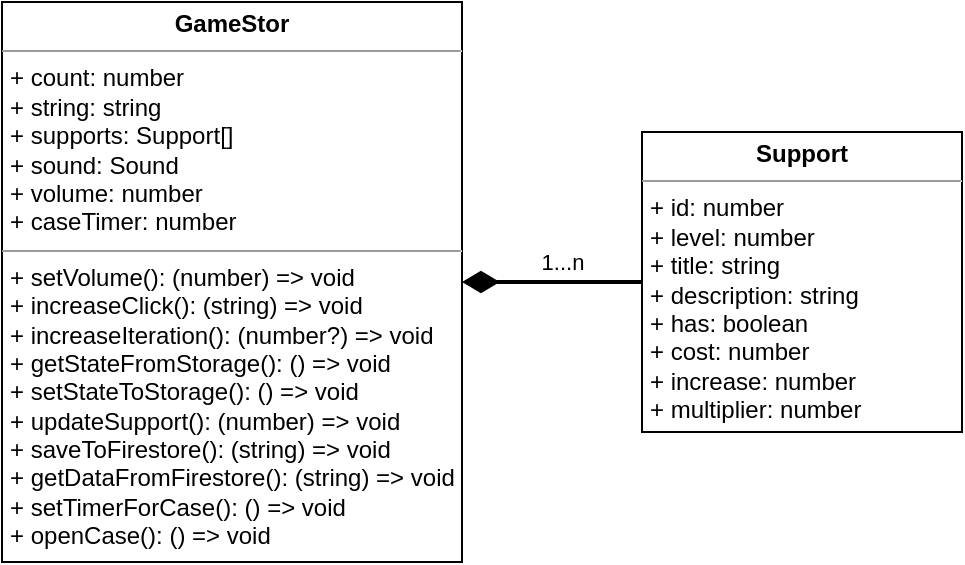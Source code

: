 <mxfile version="22.1.15" type="device">
  <diagram name="Страница — 1" id="dO1RrtMXRRZOQ54DCe1C">
    <mxGraphModel dx="830" dy="505" grid="1" gridSize="10" guides="1" tooltips="1" connect="1" arrows="1" fold="1" page="1" pageScale="1" pageWidth="827" pageHeight="1169" math="0" shadow="0">
      <root>
        <mxCell id="0" />
        <mxCell id="1" parent="0" />
        <mxCell id="LyGokNuLEjbuw_xPzbyp-11" value="&lt;p style=&quot;margin:0px;margin-top:4px;text-align:center;&quot;&gt;&lt;b&gt;GameStor&lt;/b&gt;&lt;/p&gt;&lt;hr size=&quot;1&quot;&gt;&lt;p style=&quot;margin:0px;margin-left:4px;&quot;&gt;+ count: number&lt;/p&gt;&lt;p style=&quot;margin:0px;margin-left:4px;&quot;&gt;+ string: string&lt;/p&gt;&lt;p style=&quot;margin:0px;margin-left:4px;&quot;&gt;+ supports: Support[]&lt;/p&gt;&lt;p style=&quot;margin:0px;margin-left:4px;&quot;&gt;+ sound: Sound&lt;/p&gt;&lt;p style=&quot;margin:0px;margin-left:4px;&quot;&gt;+ volume: number&lt;/p&gt;&lt;p style=&quot;margin:0px;margin-left:4px;&quot;&gt;+ caseTimer: number&lt;/p&gt;&lt;hr size=&quot;1&quot;&gt;&lt;p style=&quot;margin:0px;margin-left:4px;&quot;&gt;+ setVolume(): (number) =&amp;gt; void&lt;/p&gt;&lt;p style=&quot;margin:0px;margin-left:4px;&quot;&gt;+ increaseClick(): (string) =&amp;gt; void&lt;/p&gt;&lt;p style=&quot;margin:0px;margin-left:4px;&quot;&gt;+ increaseIteration(): (number?) =&amp;gt; void&lt;/p&gt;&lt;p style=&quot;margin:0px;margin-left:4px;&quot;&gt;+ getStateFromStorage(): () =&amp;gt; void&lt;/p&gt;&lt;p style=&quot;margin:0px;margin-left:4px;&quot;&gt;+ setStateToStorage(): () =&amp;gt; void&lt;/p&gt;&lt;p style=&quot;margin:0px;margin-left:4px;&quot;&gt;+ updateSupport(): (number) =&amp;gt; void&lt;/p&gt;&lt;p style=&quot;margin:0px;margin-left:4px;&quot;&gt;+ saveToFirestore(): (string) =&amp;gt; void&lt;/p&gt;&lt;p style=&quot;margin:0px;margin-left:4px;&quot;&gt;+ getDataFromFirestore(): (string) =&amp;gt; void&lt;br&gt;&lt;/p&gt;&lt;p style=&quot;margin:0px;margin-left:4px;&quot;&gt;+ setTimerForCase(): () =&amp;gt; void&lt;/p&gt;&lt;p style=&quot;margin:0px;margin-left:4px;&quot;&gt;+ openCase(): () =&amp;gt; void&lt;/p&gt;" style="verticalAlign=top;align=left;overflow=fill;fontSize=12;fontFamily=Helvetica;html=1;whiteSpace=wrap;" vertex="1" parent="1">
          <mxGeometry x="220" y="120" width="230" height="280" as="geometry" />
        </mxCell>
        <mxCell id="LyGokNuLEjbuw_xPzbyp-14" value="&lt;p style=&quot;margin:0px;margin-top:4px;text-align:center;&quot;&gt;&lt;b&gt;Support&lt;/b&gt;&lt;/p&gt;&lt;hr size=&quot;1&quot;&gt;&lt;p style=&quot;margin:0px;margin-left:4px;&quot;&gt;+ id: number&lt;/p&gt;&lt;p style=&quot;margin:0px;margin-left:4px;&quot;&gt;+ level: number&lt;/p&gt;&lt;p style=&quot;margin:0px;margin-left:4px;&quot;&gt;+ title: string&lt;/p&gt;&lt;p style=&quot;margin:0px;margin-left:4px;&quot;&gt;+ description: string&lt;/p&gt;&lt;p style=&quot;margin:0px;margin-left:4px;&quot;&gt;+ has: boolean&lt;/p&gt;&lt;p style=&quot;margin:0px;margin-left:4px;&quot;&gt;+ cost: number&lt;/p&gt;&lt;p style=&quot;margin:0px;margin-left:4px;&quot;&gt;+ increase: number&lt;/p&gt;&lt;p style=&quot;margin:0px;margin-left:4px;&quot;&gt;+ multiplier: number&lt;/p&gt;" style="verticalAlign=top;align=left;overflow=fill;fontSize=12;fontFamily=Helvetica;html=1;whiteSpace=wrap;" vertex="1" parent="1">
          <mxGeometry x="540" y="185" width="160" height="150" as="geometry" />
        </mxCell>
        <mxCell id="LyGokNuLEjbuw_xPzbyp-15" style="edgeStyle=orthogonalEdgeStyle;rounded=0;orthogonalLoop=1;jettySize=auto;html=1;strokeColor=default;endArrow=diamondThin;endFill=1;strokeWidth=2;endSize=13;" edge="1" parent="1" source="LyGokNuLEjbuw_xPzbyp-14" target="LyGokNuLEjbuw_xPzbyp-11">
          <mxGeometry relative="1" as="geometry" />
        </mxCell>
        <mxCell id="LyGokNuLEjbuw_xPzbyp-16" value="1...n" style="edgeLabel;html=1;align=center;verticalAlign=middle;resizable=0;points=[];" vertex="1" connectable="0" parent="LyGokNuLEjbuw_xPzbyp-15">
          <mxGeometry x="-0.111" y="-3" relative="1" as="geometry">
            <mxPoint y="-7" as="offset" />
          </mxGeometry>
        </mxCell>
      </root>
    </mxGraphModel>
  </diagram>
</mxfile>
